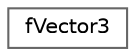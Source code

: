 digraph "Graphical Class Hierarchy"
{
 // LATEX_PDF_SIZE
  bgcolor="transparent";
  edge [fontname=Helvetica,fontsize=10,labelfontname=Helvetica,labelfontsize=10];
  node [fontname=Helvetica,fontsize=10,shape=box,height=0.2,width=0.4];
  rankdir="LR";
  Node0 [id="Node000000",label="fVector3",height=0.2,width=0.4,color="grey40", fillcolor="white", style="filled",URL="$da/d1d/structf_vector3.html",tooltip=" "];
}
